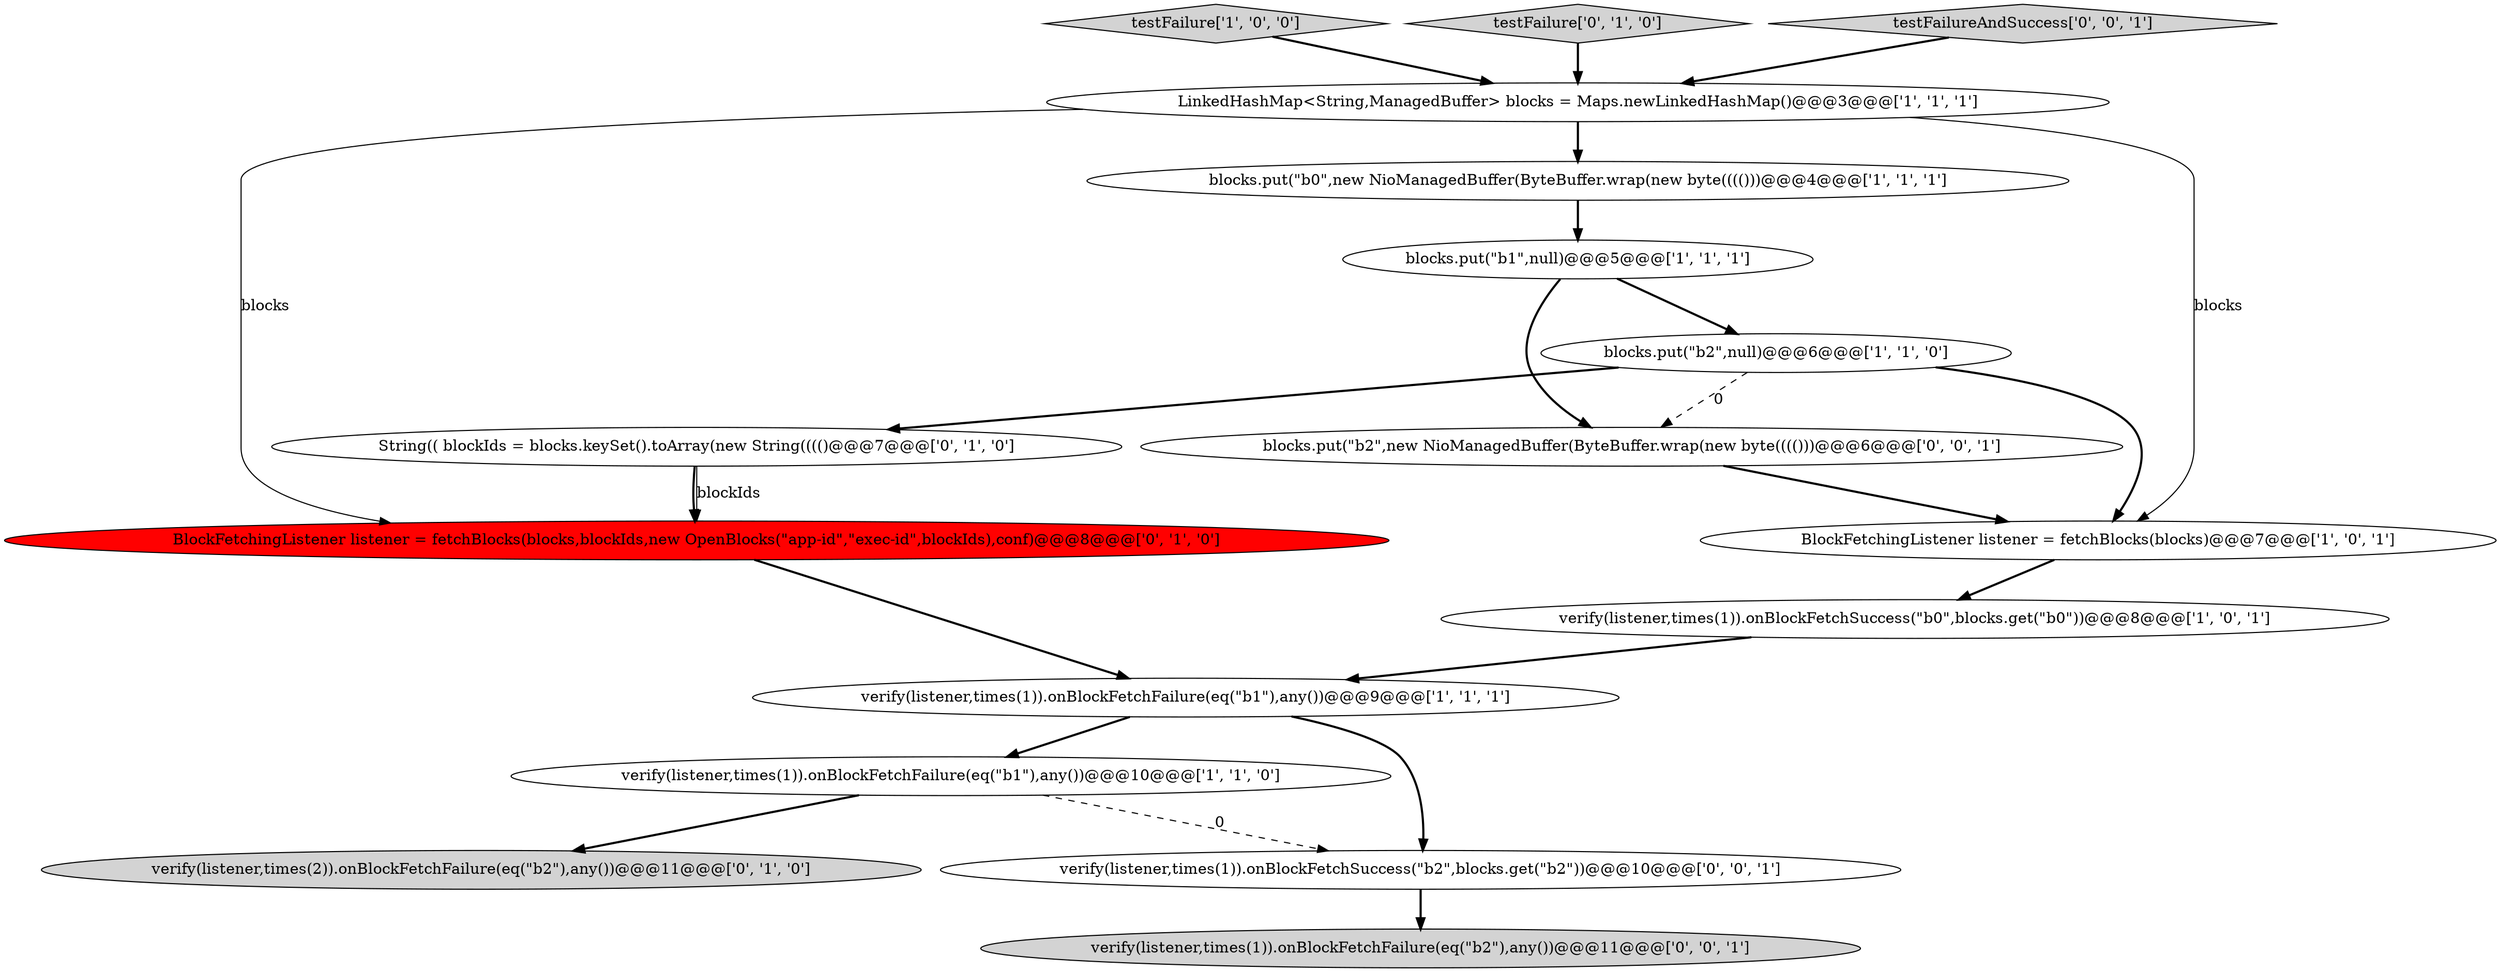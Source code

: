 digraph {
2 [style = filled, label = "verify(listener,times(1)).onBlockFetchFailure(eq(\"b1\"),any())@@@10@@@['1', '1', '0']", fillcolor = white, shape = ellipse image = "AAA0AAABBB1BBB"];
7 [style = filled, label = "LinkedHashMap<String,ManagedBuffer> blocks = Maps.newLinkedHashMap()@@@3@@@['1', '1', '1']", fillcolor = white, shape = ellipse image = "AAA0AAABBB1BBB"];
3 [style = filled, label = "BlockFetchingListener listener = fetchBlocks(blocks)@@@7@@@['1', '0', '1']", fillcolor = white, shape = ellipse image = "AAA0AAABBB1BBB"];
6 [style = filled, label = "blocks.put(\"b2\",null)@@@6@@@['1', '1', '0']", fillcolor = white, shape = ellipse image = "AAA0AAABBB1BBB"];
8 [style = filled, label = "testFailure['1', '0', '0']", fillcolor = lightgray, shape = diamond image = "AAA0AAABBB1BBB"];
12 [style = filled, label = "String(( blockIds = blocks.keySet().toArray(new String(((()@@@7@@@['0', '1', '0']", fillcolor = white, shape = ellipse image = "AAA0AAABBB2BBB"];
1 [style = filled, label = "verify(listener,times(1)).onBlockFetchFailure(eq(\"b1\"),any())@@@9@@@['1', '1', '1']", fillcolor = white, shape = ellipse image = "AAA0AAABBB1BBB"];
13 [style = filled, label = "blocks.put(\"b2\",new NioManagedBuffer(ByteBuffer.wrap(new byte(((()))@@@6@@@['0', '0', '1']", fillcolor = white, shape = ellipse image = "AAA0AAABBB3BBB"];
4 [style = filled, label = "verify(listener,times(1)).onBlockFetchSuccess(\"b0\",blocks.get(\"b0\"))@@@8@@@['1', '0', '1']", fillcolor = white, shape = ellipse image = "AAA0AAABBB1BBB"];
10 [style = filled, label = "verify(listener,times(2)).onBlockFetchFailure(eq(\"b2\"),any())@@@11@@@['0', '1', '0']", fillcolor = lightgray, shape = ellipse image = "AAA0AAABBB2BBB"];
9 [style = filled, label = "BlockFetchingListener listener = fetchBlocks(blocks,blockIds,new OpenBlocks(\"app-id\",\"exec-id\",blockIds),conf)@@@8@@@['0', '1', '0']", fillcolor = red, shape = ellipse image = "AAA1AAABBB2BBB"];
0 [style = filled, label = "blocks.put(\"b1\",null)@@@5@@@['1', '1', '1']", fillcolor = white, shape = ellipse image = "AAA0AAABBB1BBB"];
15 [style = filled, label = "verify(listener,times(1)).onBlockFetchFailure(eq(\"b2\"),any())@@@11@@@['0', '0', '1']", fillcolor = lightgray, shape = ellipse image = "AAA0AAABBB3BBB"];
5 [style = filled, label = "blocks.put(\"b0\",new NioManagedBuffer(ByteBuffer.wrap(new byte(((()))@@@4@@@['1', '1', '1']", fillcolor = white, shape = ellipse image = "AAA0AAABBB1BBB"];
11 [style = filled, label = "testFailure['0', '1', '0']", fillcolor = lightgray, shape = diamond image = "AAA0AAABBB2BBB"];
14 [style = filled, label = "verify(listener,times(1)).onBlockFetchSuccess(\"b2\",blocks.get(\"b2\"))@@@10@@@['0', '0', '1']", fillcolor = white, shape = ellipse image = "AAA0AAABBB3BBB"];
16 [style = filled, label = "testFailureAndSuccess['0', '0', '1']", fillcolor = lightgray, shape = diamond image = "AAA0AAABBB3BBB"];
6->3 [style = bold, label=""];
0->13 [style = bold, label=""];
0->6 [style = bold, label=""];
12->9 [style = solid, label="blockIds"];
16->7 [style = bold, label=""];
12->9 [style = bold, label=""];
2->10 [style = bold, label=""];
3->4 [style = bold, label=""];
8->7 [style = bold, label=""];
7->9 [style = solid, label="blocks"];
7->5 [style = bold, label=""];
6->13 [style = dashed, label="0"];
2->14 [style = dashed, label="0"];
13->3 [style = bold, label=""];
5->0 [style = bold, label=""];
1->14 [style = bold, label=""];
4->1 [style = bold, label=""];
1->2 [style = bold, label=""];
14->15 [style = bold, label=""];
7->3 [style = solid, label="blocks"];
9->1 [style = bold, label=""];
11->7 [style = bold, label=""];
6->12 [style = bold, label=""];
}
